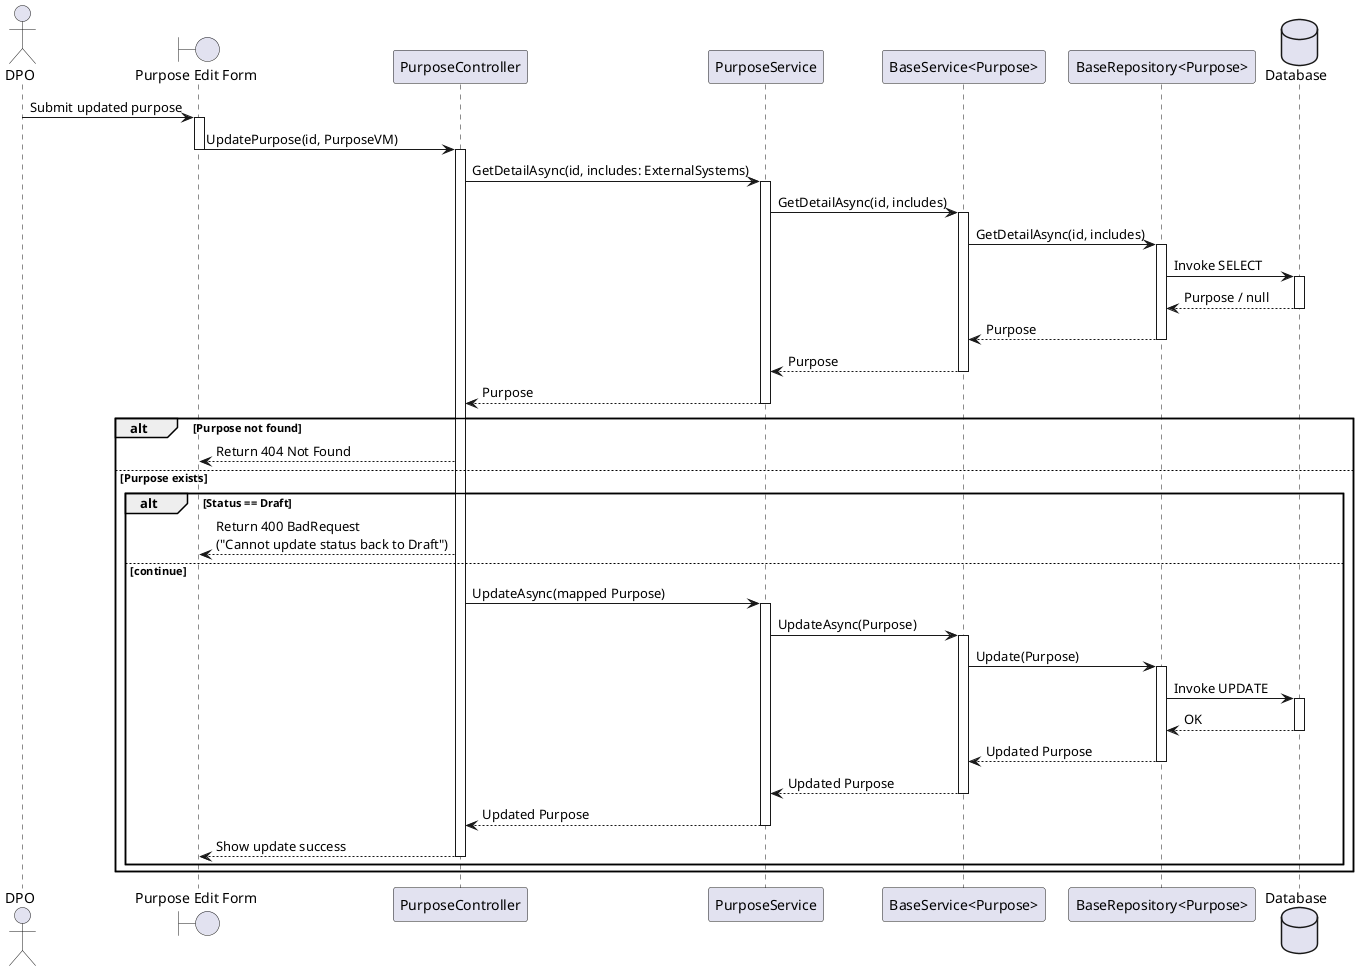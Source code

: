 @startuml

actor DPO
boundary "Purpose Edit Form" as Screen
participant "PurposeController" as Controller
participant "PurposeService" as Service
participant "BaseService<Purpose>" as BaseService
participant "BaseRepository<Purpose>" as Repo
database "Database" as DB

DPO -> Screen : Submit updated purpose
activate Screen
Screen -> Controller : UpdatePurpose(id, PurposeVM)
deactivate Screen
activate Controller

Controller -> Service : GetDetailAsync(id, includes: ExternalSystems)
activate Service
Service -> BaseService : GetDetailAsync(id, includes)
activate BaseService
BaseService -> Repo : GetDetailAsync(id, includes)
activate Repo
Repo -> DB : Invoke SELECT 
activate DB
DB --> Repo : Purpose / null
deactivate DB
Repo --> BaseService : Purpose
deactivate Repo
BaseService --> Service : Purpose
deactivate BaseService
Service --> Controller : Purpose
deactivate Service

alt Purpose not found
    Controller --> Screen : Return 404 Not Found
else Purpose exists
    alt Status == Draft
    
        Controller --> Screen : Return 400 BadRequest\n("Cannot update status back to Draft")
    
    else continue
        
        Controller -> Service : UpdateAsync(mapped Purpose)
        activate Service

        Service -> BaseService : UpdateAsync(Purpose)
        activate BaseService
        

        BaseService -> Repo : Update(Purpose)
        activate Repo
        Repo -> DB : Invoke UPDATE
        activate DB
        DB --> Repo : OK
        deactivate DB
        Repo --> BaseService : Updated Purpose
        deactivate Repo
        BaseService --> Service : Updated Purpose
        deactivate BaseService

        Service --> Controller : Updated Purpose
        deactivate Service

        Controller --> Screen : Show update success
        deactivate Controller
    end
end

@enduml
